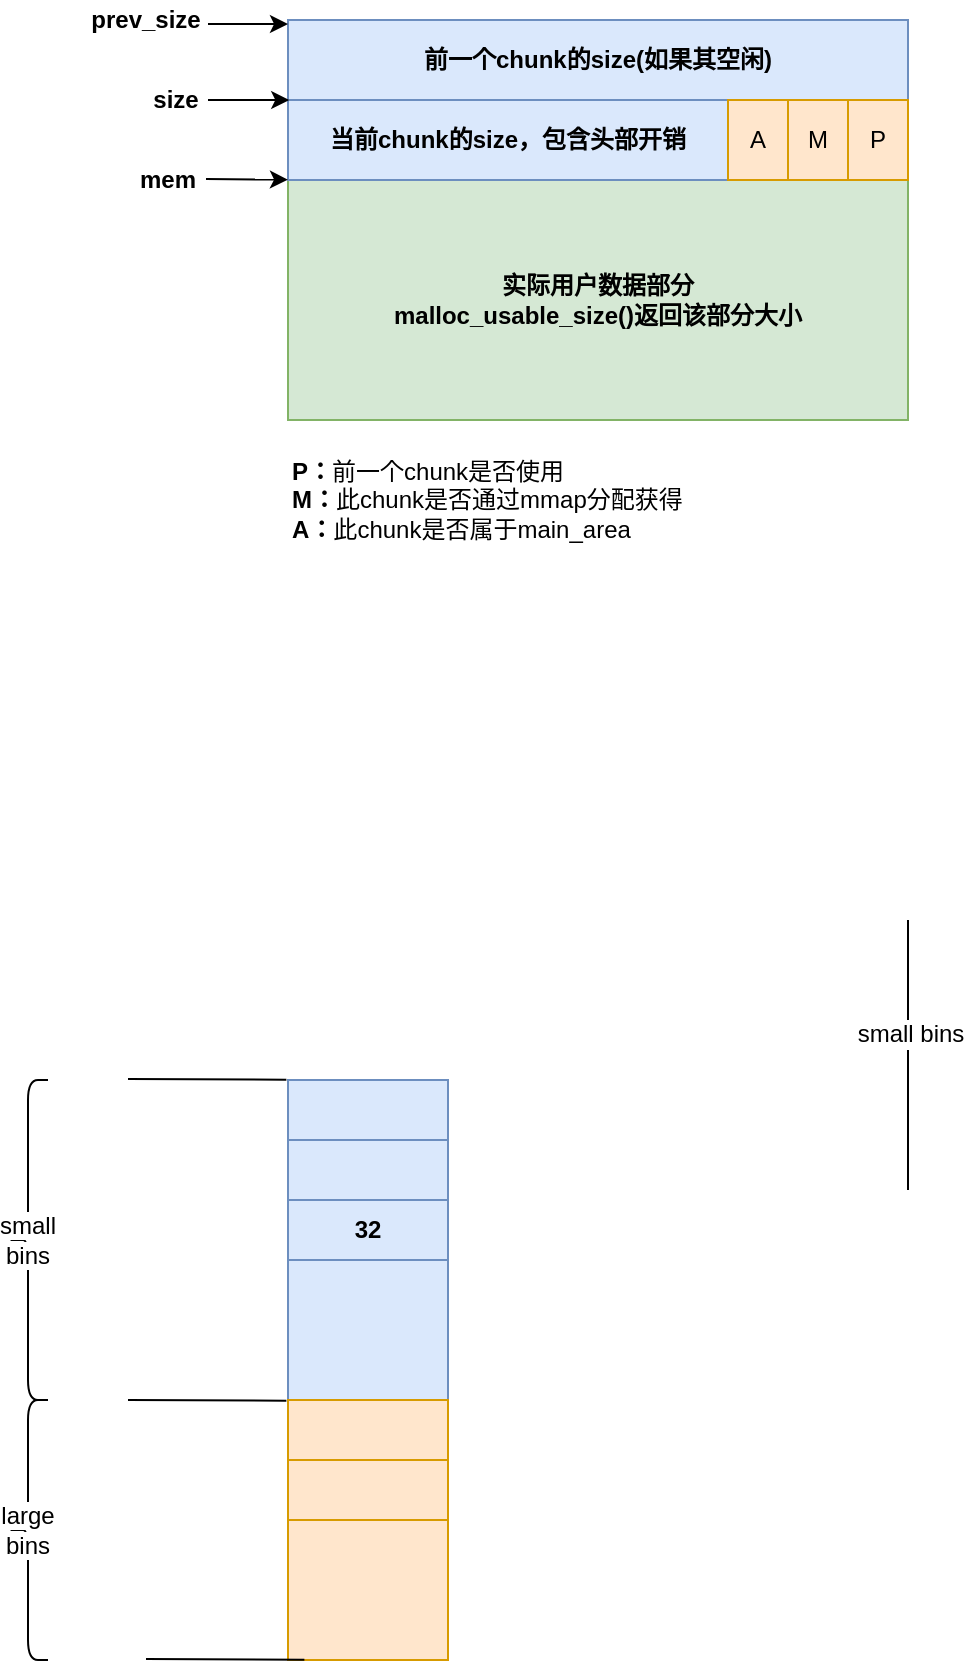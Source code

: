 <mxfile version="12.2.0" type="github" pages="1">
  <diagram id="c54ahLHcIgC-Hy-V76fX" name="Page-1">
    <mxGraphModel dx="585" dy="730" grid="1" gridSize="10" guides="1" tooltips="1" connect="1" arrows="1" fold="1" page="1" pageScale="1" pageWidth="827" pageHeight="1169" math="0" shadow="0">
      <root>
        <mxCell id="0"/>
        <mxCell id="1" parent="0"/>
        <mxCell id="EYv-WufFpoWmrTShHV3W-1" value="实际用户数据部分&lt;br&gt;malloc_usable_size()返回该部分大小" style="rounded=0;whiteSpace=wrap;html=1;fontStyle=1;fillColor=#d5e8d4;strokeColor=#82b366;" parent="1" vertex="1">
          <mxGeometry x="1080" y="310" width="310" height="120" as="geometry"/>
        </mxCell>
        <mxCell id="EYv-WufFpoWmrTShHV3W-2" value="当前chunk的size，包含头部开销" style="rounded=0;whiteSpace=wrap;html=1;fontStyle=1;fillColor=#dae8fc;strokeColor=#6c8ebf;" parent="1" vertex="1">
          <mxGeometry x="1080" y="270" width="220" height="40" as="geometry"/>
        </mxCell>
        <mxCell id="EYv-WufFpoWmrTShHV3W-3" value="前一个chunk的size(如果其空闲)" style="rounded=0;whiteSpace=wrap;html=1;fontStyle=1;fillColor=#dae8fc;strokeColor=#6c8ebf;" parent="1" vertex="1">
          <mxGeometry x="1080" y="230" width="310" height="40" as="geometry"/>
        </mxCell>
        <mxCell id="EYv-WufFpoWmrTShHV3W-4" value="M" style="rounded=0;whiteSpace=wrap;html=1;fillColor=#ffe6cc;strokeColor=#d79b00;" parent="1" vertex="1">
          <mxGeometry x="1330" y="270" width="30" height="40" as="geometry"/>
        </mxCell>
        <mxCell id="EYv-WufFpoWmrTShHV3W-5" value="P" style="rounded=0;whiteSpace=wrap;html=1;fillColor=#ffe6cc;strokeColor=#d79b00;" parent="1" vertex="1">
          <mxGeometry x="1360" y="270" width="30" height="40" as="geometry"/>
        </mxCell>
        <mxCell id="EYv-WufFpoWmrTShHV3W-6" value="A" style="rounded=0;whiteSpace=wrap;html=1;fillColor=#ffe6cc;strokeColor=#d79b00;" parent="1" vertex="1">
          <mxGeometry x="1300" y="270" width="30" height="40" as="geometry"/>
        </mxCell>
        <mxCell id="EYv-WufFpoWmrTShHV3W-7" value="prev_size" style="text;html=1;strokeColor=none;fillColor=none;align=center;verticalAlign=middle;whiteSpace=wrap;rounded=0;fontStyle=1" parent="1" vertex="1">
          <mxGeometry x="974" y="220" width="70" height="20" as="geometry"/>
        </mxCell>
        <mxCell id="EYv-WufFpoWmrTShHV3W-8" value="" style="endArrow=classic;html=1;entryX=0;entryY=0.5;entryDx=0;entryDy=0;align=center;" parent="1" edge="1">
          <mxGeometry width="50" height="50" relative="1" as="geometry">
            <mxPoint x="1040" y="232" as="sourcePoint"/>
            <mxPoint x="1080" y="232" as="targetPoint"/>
          </mxGeometry>
        </mxCell>
        <mxCell id="EYv-WufFpoWmrTShHV3W-9" value="size" style="text;html=1;strokeColor=none;fillColor=none;align=center;verticalAlign=middle;whiteSpace=wrap;rounded=0;fontStyle=1" parent="1" vertex="1">
          <mxGeometry x="1004" y="260" width="40" height="20" as="geometry"/>
        </mxCell>
        <mxCell id="EYv-WufFpoWmrTShHV3W-10" value="" style="endArrow=classic;html=1;align=center;entryX=0.002;entryY=1;entryDx=0;entryDy=0;entryPerimeter=0;" parent="1" target="EYv-WufFpoWmrTShHV3W-3" edge="1">
          <mxGeometry width="50" height="50" relative="1" as="geometry">
            <mxPoint x="1040" y="270" as="sourcePoint"/>
            <mxPoint x="1070" y="269" as="targetPoint"/>
          </mxGeometry>
        </mxCell>
        <mxCell id="EYv-WufFpoWmrTShHV3W-21" value="" style="endArrow=classic;html=1;entryX=0.009;entryY=1.034;entryDx=0;entryDy=0;entryPerimeter=0;align=center;" parent="1" edge="1">
          <mxGeometry width="50" height="50" relative="1" as="geometry">
            <mxPoint x="1039" y="309.5" as="sourcePoint"/>
            <mxPoint x="1079.98" y="309.86" as="targetPoint"/>
          </mxGeometry>
        </mxCell>
        <mxCell id="EYv-WufFpoWmrTShHV3W-23" value="mem" style="text;html=1;strokeColor=none;fillColor=none;align=center;verticalAlign=middle;whiteSpace=wrap;rounded=0;fontStyle=1" parent="1" vertex="1">
          <mxGeometry x="1000" y="300" width="40" height="20" as="geometry"/>
        </mxCell>
        <mxCell id="EYv-WufFpoWmrTShHV3W-24" value="P：&lt;span style=&quot;font-weight: normal&quot;&gt;前一个chunk是否使用&lt;/span&gt;&lt;br&gt;M：&lt;span style=&quot;font-weight: normal&quot;&gt;此chunk是否通过mmap分配获得&lt;/span&gt;&lt;br&gt;A：&lt;span style=&quot;font-weight: normal&quot;&gt;此&lt;/span&gt;&lt;span style=&quot;font-weight: 400&quot;&gt;chunk是否属于main_area&lt;/span&gt;" style="text;html=1;strokeColor=none;fillColor=none;align=left;verticalAlign=middle;whiteSpace=wrap;rounded=0;fontStyle=1" parent="1" vertex="1">
          <mxGeometry x="1080" y="440" width="220" height="60" as="geometry"/>
        </mxCell>
        <mxCell id="tkrFH4Z2oilw4qbrPsMk-1" value="" style="rounded=0;whiteSpace=wrap;html=1;fontStyle=1;fillColor=#dae8fc;strokeColor=#6c8ebf;" vertex="1" parent="1">
          <mxGeometry x="1080" y="760" width="80" height="30" as="geometry"/>
        </mxCell>
        <mxCell id="tkrFH4Z2oilw4qbrPsMk-2" value="" style="rounded=0;whiteSpace=wrap;html=1;fontStyle=1;fillColor=#dae8fc;strokeColor=#6c8ebf;" vertex="1" parent="1">
          <mxGeometry x="1080" y="790" width="80" height="30" as="geometry"/>
        </mxCell>
        <mxCell id="tkrFH4Z2oilw4qbrPsMk-3" value="32" style="rounded=0;whiteSpace=wrap;html=1;fontStyle=1;fillColor=#dae8fc;strokeColor=#6c8ebf;" vertex="1" parent="1">
          <mxGeometry x="1080" y="820" width="80" height="30" as="geometry"/>
        </mxCell>
        <mxCell id="tkrFH4Z2oilw4qbrPsMk-4" value="" style="rounded=0;whiteSpace=wrap;html=1;fontStyle=1;fillColor=#dae8fc;strokeColor=#6c8ebf;" vertex="1" parent="1">
          <mxGeometry x="1080" y="850" width="80" height="70" as="geometry"/>
        </mxCell>
        <mxCell id="tkrFH4Z2oilw4qbrPsMk-5" value="" style="rounded=0;whiteSpace=wrap;html=1;fontStyle=1;fillColor=#ffe6cc;strokeColor=#d79b00;" vertex="1" parent="1">
          <mxGeometry x="1080" y="920" width="80" height="30" as="geometry"/>
        </mxCell>
        <mxCell id="tkrFH4Z2oilw4qbrPsMk-6" value="" style="rounded=0;whiteSpace=wrap;html=1;fontStyle=1;fillColor=#ffe6cc;strokeColor=#d79b00;" vertex="1" parent="1">
          <mxGeometry x="1080" y="950" width="80" height="30" as="geometry"/>
        </mxCell>
        <mxCell id="tkrFH4Z2oilw4qbrPsMk-8" value="" style="endArrow=none;html=1;entryX=-0.01;entryY=0.011;entryDx=0;entryDy=0;entryPerimeter=0;" edge="1" parent="1" target="tkrFH4Z2oilw4qbrPsMk-5">
          <mxGeometry width="50" height="50" relative="1" as="geometry">
            <mxPoint x="1000" y="920" as="sourcePoint"/>
            <mxPoint x="1030" y="910" as="targetPoint"/>
          </mxGeometry>
        </mxCell>
        <mxCell id="tkrFH4Z2oilw4qbrPsMk-9" value="" style="endArrow=none;html=1;entryX=-0.01;entryY=0.011;entryDx=0;entryDy=0;entryPerimeter=0;" edge="1" parent="1">
          <mxGeometry width="50" height="50" relative="1" as="geometry">
            <mxPoint x="1000" y="759.5" as="sourcePoint"/>
            <mxPoint x="1079.2" y="759.83" as="targetPoint"/>
          </mxGeometry>
        </mxCell>
        <mxCell id="tkrFH4Z2oilw4qbrPsMk-12" value="" style="endArrow=none;html=1;" edge="1" parent="1">
          <mxGeometry width="50" height="50" relative="1" as="geometry">
            <mxPoint x="1390" y="815" as="sourcePoint"/>
            <mxPoint x="1390" y="680" as="targetPoint"/>
          </mxGeometry>
        </mxCell>
        <mxCell id="tkrFH4Z2oilw4qbrPsMk-13" value="small bins" style="text;html=1;resizable=0;points=[];align=center;verticalAlign=middle;labelBackgroundColor=#ffffff;" vertex="1" connectable="0" parent="tkrFH4Z2oilw4qbrPsMk-12">
          <mxGeometry x="0.154" y="-1" relative="1" as="geometry">
            <mxPoint as="offset"/>
          </mxGeometry>
        </mxCell>
        <mxCell id="tkrFH4Z2oilw4qbrPsMk-14" value="&lt;span style=&quot;background-color: rgb(255 , 255 , 255)&quot;&gt;small bins&lt;/span&gt;" style="shape=curlyBracket;whiteSpace=wrap;html=1;rounded=1;" vertex="1" parent="1">
          <mxGeometry x="940" y="760" width="20" height="160" as="geometry"/>
        </mxCell>
        <mxCell id="tkrFH4Z2oilw4qbrPsMk-15" value="" style="rounded=0;whiteSpace=wrap;html=1;fontStyle=1;fillColor=#ffe6cc;strokeColor=#d79b00;" vertex="1" parent="1">
          <mxGeometry x="1080" y="980" width="80" height="70" as="geometry"/>
        </mxCell>
        <mxCell id="tkrFH4Z2oilw4qbrPsMk-17" value="" style="endArrow=none;html=1;entryX=-0.01;entryY=0.011;entryDx=0;entryDy=0;entryPerimeter=0;" edge="1" parent="1">
          <mxGeometry width="50" height="50" relative="1" as="geometry">
            <mxPoint x="1009" y="1049.5" as="sourcePoint"/>
            <mxPoint x="1088.2" y="1049.83" as="targetPoint"/>
          </mxGeometry>
        </mxCell>
        <mxCell id="tkrFH4Z2oilw4qbrPsMk-18" value="&lt;span style=&quot;background-color: rgb(255 , 255 , 255)&quot;&gt;large bins&lt;/span&gt;" style="shape=curlyBracket;whiteSpace=wrap;html=1;rounded=1;" vertex="1" parent="1">
          <mxGeometry x="940" y="920" width="20" height="130" as="geometry"/>
        </mxCell>
      </root>
    </mxGraphModel>
  </diagram>
</mxfile>
